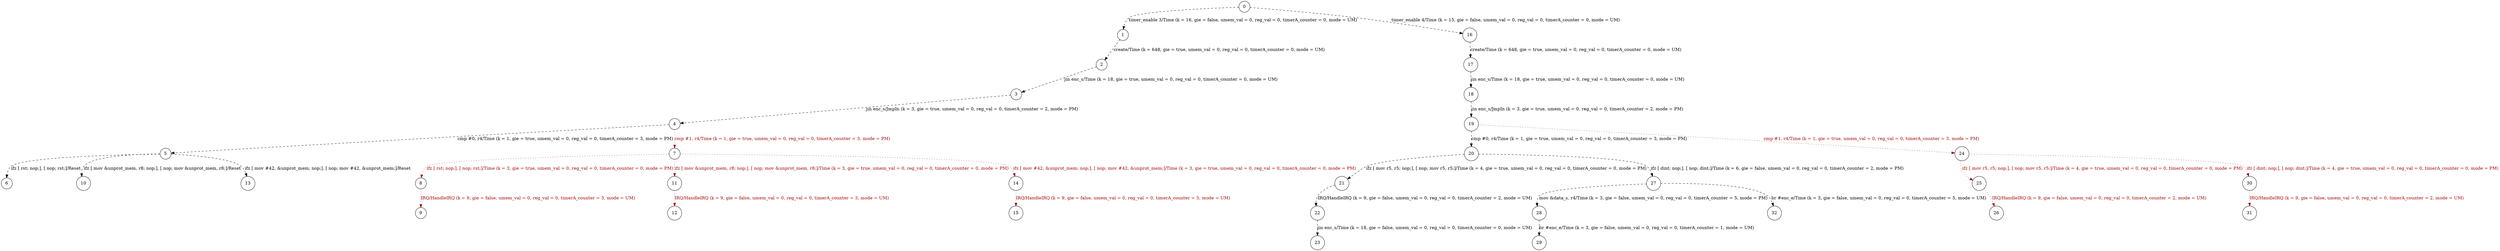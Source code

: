 digraph G {
  0 [shape=circle, ];
  1 [shape=circle, ];
  2 [shape=circle, ];
  3 [shape=circle, ];
  4 [shape=circle, ];
  5 [shape=circle, ];
  6 [shape=circle, ];
  7 [shape=circle, ];
  8 [shape=circle, ];
  9 [shape=circle, ];
  10 [shape=circle, ];
  11 [shape=circle, ];
  12 [shape=circle, ];
  13 [shape=circle, ];
  14 [shape=circle, ];
  15 [shape=circle, ];
  16 [shape=circle, ];
  17 [shape=circle, ];
  18 [shape=circle, ];
  19 [shape=circle, ];
  20 [shape=circle, ];
  21 [shape=circle, ];
  22 [shape=circle, ];
  23 [shape=circle, ];
  24 [shape=circle, ];
  25 [shape=circle, ];
  26 [shape=circle, ];
  27 [shape=circle, ];
  28 [shape=circle, ];
  29 [shape=circle, ];
  30 [shape=circle, ];
  31 [shape=circle, ];
  32 [shape=circle, ];
  
  
  0 -> 1 [fontcolor="#000000", color="#000000",
          label="timer_enable 3/Time (k = 16, gie = false, umem_val = 0, reg_val = 0, timerA_counter = 0, mode = UM)",
          style="dashed", ];
  0 -> 16 [fontcolor="#000000", color="#000000",
           label="timer_enable 4/Time (k = 15, gie = false, umem_val = 0, reg_val = 0, timerA_counter = 0, mode = UM)",
           style="dashed", ];
  1 -> 2 [fontcolor="#000000", color="#000000",
          label="create/Time (k = 648, gie = true, umem_val = 0, reg_val = 0, timerA_counter = 0, mode = UM)",
          style="dashed", ];
  2 -> 3 [fontcolor="#000000", color="#000000",
          label="jin enc_s/Time (k = 18, gie = true, umem_val = 0, reg_val = 0, timerA_counter = 0, mode = UM)",
          style="dashed", ];
  3 -> 4 [fontcolor="#000000", color="#000000",
          label="jin enc_s/JmpIn (k = 3, gie = true, umem_val = 0, reg_val = 0, timerA_counter = 2, mode = PM)",
          style="dashed", ];
  4 -> 5 [fontcolor="#000000", color="#000000",
          label="cmp #0, r4/Time (k = 1, gie = true, umem_val = 0, reg_val = 0, timerA_counter = 3, mode = PM)",
          style="dashed", ];
  4 -> 7 [fontcolor="#A40000", color="#A40000",
          label="cmp #1, r4/Time (k = 1, gie = true, umem_val = 0, reg_val = 0, timerA_counter = 3, mode = PM)",
          style="dotted", ];
  5 -> 6 [fontcolor="#000000", color="#000000",
          label="ifz [ rst; nop;], [ nop; rst;]/Reset", style="dashed", ];
  5 -> 10 [fontcolor="#000000", color="#000000",
           label="ifz [ mov &unprot_mem, r8; nop;], [ nop; mov &unprot_mem, r8;]/Reset",
           style="dashed", ];
  5 -> 13 [fontcolor="#000000", color="#000000",
           label="ifz [ mov #42, &unprot_mem; nop;], [ nop; mov #42, &unprot_mem;]/Reset",
           style="dashed", ];
  7 -> 8 [fontcolor="#A40000", color="#A40000",
          label="ifz [ rst; nop;], [ nop; rst;]/Time (k = 3, gie = true, umem_val = 0, reg_val = 0, timerA_counter = 0, mode = PM)",
          style="dotted", ];
  7 -> 11 [fontcolor="#A40000", color="#A40000",
           label="ifz [ mov &unprot_mem, r8; nop;], [ nop; mov &unprot_mem, r8;]/Time (k = 3, gie = true, umem_val = 0, reg_val = 0, timerA_counter = 0, mode = PM)",
           style="dotted", ];
  7 -> 14 [fontcolor="#A40000", color="#A40000",
           label="ifz [ mov #42, &unprot_mem; nop;], [ nop; mov #42, &unprot_mem;]/Time (k = 3, gie = true, umem_val = 0, reg_val = 0, timerA_counter = 0, mode = PM)",
           style="dotted", ];
  8 -> 9 [fontcolor="#A40000", color="#A40000",
          label="IRQ/HandleIRQ (k = 9, gie = false, umem_val = 0, reg_val = 0, timerA_counter = 3, mode = UM)",
          style="dotted", ];
  11 -> 12 [fontcolor="#A40000", color="#A40000",
            label="IRQ/HandleIRQ (k = 9, gie = false, umem_val = 0, reg_val = 0, timerA_counter = 3, mode = UM)",
            style="dotted", ];
  14 -> 15 [fontcolor="#A40000", color="#A40000",
            label="IRQ/HandleIRQ (k = 9, gie = false, umem_val = 0, reg_val = 0, timerA_counter = 3, mode = UM)",
            style="dotted", ];
  16 -> 17 [fontcolor="#000000", color="#000000",
            label="create/Time (k = 648, gie = true, umem_val = 0, reg_val = 0, timerA_counter = 0, mode = UM)",
            style="dashed", ];
  17 -> 18 [fontcolor="#000000", color="#000000",
            label="jin enc_s/Time (k = 18, gie = true, umem_val = 0, reg_val = 0, timerA_counter = 0, mode = UM)",
            style="dashed", ];
  18 -> 19 [fontcolor="#000000", color="#000000",
            label="jin enc_s/JmpIn (k = 3, gie = true, umem_val = 0, reg_val = 0, timerA_counter = 2, mode = PM)",
            style="dashed", ];
  19 -> 20 [fontcolor="#000000", color="#000000",
            label="cmp #0, r4/Time (k = 1, gie = true, umem_val = 0, reg_val = 0, timerA_counter = 3, mode = PM)",
            style="dashed", ];
  19 -> 24 [fontcolor="#A40000", color="#A40000",
            label="cmp #1, r4/Time (k = 1, gie = true, umem_val = 0, reg_val = 0, timerA_counter = 3, mode = PM)",
            style="dotted", ];
  20 -> 21 [fontcolor="#000000", color="#000000",
            label="ifz [ mov r5, r5; nop;], [ nop; mov r5, r5;]/Time (k = 4, gie = true, umem_val = 0, reg_val = 0, timerA_counter = 0, mode = PM)",
            style="dashed", ];
  20 -> 27 [fontcolor="#000000", color="#000000",
            label="ifz [ dint; nop;], [ nop; dint;]/Time (k = 6, gie = false, umem_val = 0, reg_val = 0, timerA_counter = 2, mode = PM)",
            style="dashed", ];
  21 -> 22 [fontcolor="#000000", color="#000000",
            label="IRQ/HandleIRQ (k = 9, gie = false, umem_val = 0, reg_val = 0, timerA_counter = 2, mode = UM)",
            style="dashed", ];
  22 -> 23 [fontcolor="#000000", color="#000000",
            label="jin enc_s/Time (k = 18, gie = false, umem_val = 0, reg_val = 0, timerA_counter = 0, mode = UM)",
            style="dashed", ];
  24 -> 25 [fontcolor="#A40000", color="#A40000",
            label="ifz [ mov r5, r5; nop;], [ nop; mov r5, r5;]/Time (k = 4, gie = true, umem_val = 0, reg_val = 0, timerA_counter = 0, mode = PM)",
            style="dotted", ];
  24 -> 30 [fontcolor="#A40000", color="#A40000",
            label="ifz [ dint; nop;], [ nop; dint;]/Time (k = 4, gie = true, umem_val = 0, reg_val = 0, timerA_counter = 0, mode = PM)",
            style="dotted", ];
  25 -> 26 [fontcolor="#A40000", color="#A40000",
            label="IRQ/HandleIRQ (k = 9, gie = false, umem_val = 0, reg_val = 0, timerA_counter = 2, mode = UM)",
            style="dotted", ];
  27 -> 28 [fontcolor="#000000", color="#000000",
            label="mov &data_s, r4/Time (k = 3, gie = false, umem_val = 0, reg_val = 0, timerA_counter = 5, mode = PM)",
            style="dashed", ];
  27 -> 32 [fontcolor="#000000", color="#000000",
            label="br #enc_e/Time (k = 3, gie = false, umem_val = 0, reg_val = 0, timerA_counter = 5, mode = UM)",
            style="dashed", ];
  28 -> 29 [fontcolor="#000000", color="#000000",
            label="br #enc_e/Time (k = 3, gie = false, umem_val = 0, reg_val = 0, timerA_counter = 1, mode = UM)",
            style="dashed", ];
  30 -> 31 [fontcolor="#A40000", color="#A40000",
            label="IRQ/HandleIRQ (k = 9, gie = false, umem_val = 0, reg_val = 0, timerA_counter = 2, mode = UM)",
            style="dotted", ];
  
  }